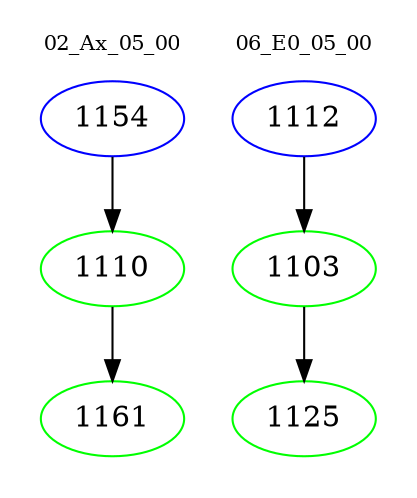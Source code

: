 digraph{
subgraph cluster_0 {
color = white
label = "02_Ax_05_00";
fontsize=10;
T0_1154 [label="1154", color="blue"]
T0_1154 -> T0_1110 [color="black"]
T0_1110 [label="1110", color="green"]
T0_1110 -> T0_1161 [color="black"]
T0_1161 [label="1161", color="green"]
}
subgraph cluster_1 {
color = white
label = "06_E0_05_00";
fontsize=10;
T1_1112 [label="1112", color="blue"]
T1_1112 -> T1_1103 [color="black"]
T1_1103 [label="1103", color="green"]
T1_1103 -> T1_1125 [color="black"]
T1_1125 [label="1125", color="green"]
}
}
